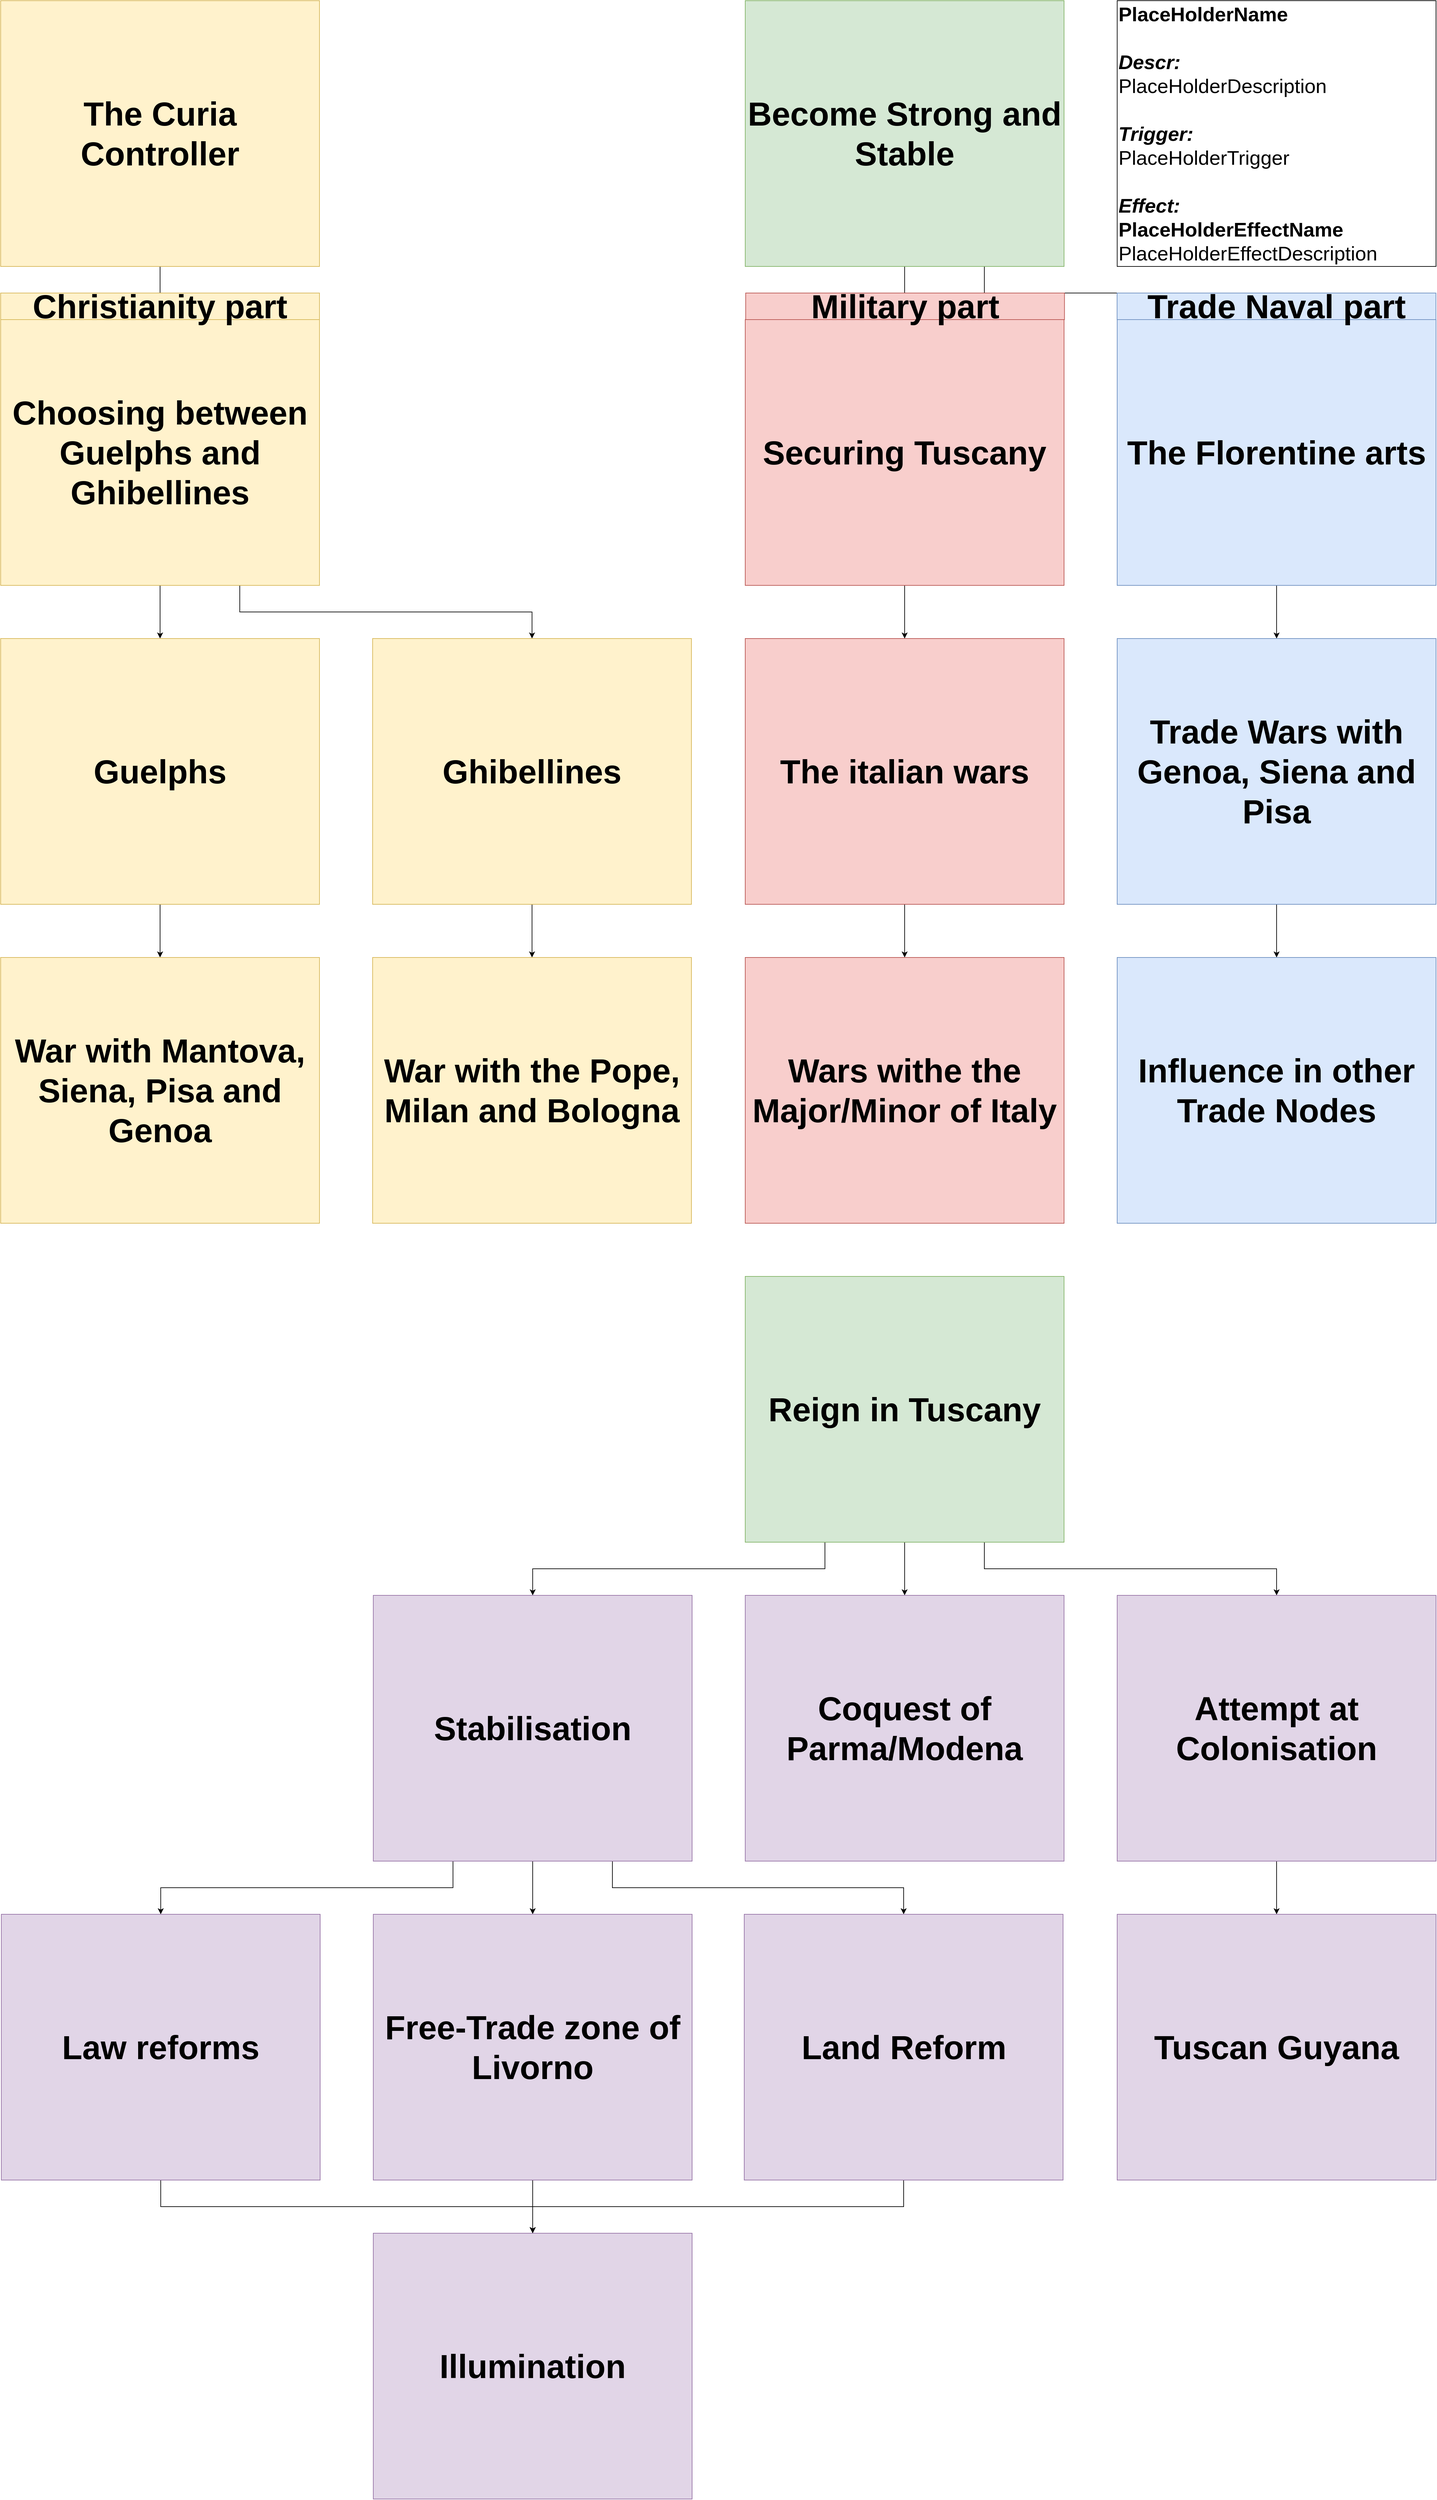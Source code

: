 <mxfile version="12.1.0" type="device" pages="1"><diagram id="kzSDAJDjx9IFy4JvHGh8" name="Page-1"><mxGraphModel dx="3062" dy="802" grid="1" gridSize="10" guides="1" tooltips="1" connect="1" arrows="1" fold="1" page="1" pageScale="1" pageWidth="827" pageHeight="1169" math="0" shadow="0"><root><mxCell id="0"/><mxCell id="1" parent="0"/><mxCell id="H8w2lGQ9oTEMAm62UGJ9-21" style="edgeStyle=orthogonalEdgeStyle;rounded=0;orthogonalLoop=1;jettySize=auto;html=1;exitX=0.5;exitY=1;exitDx=0;exitDy=0;fontSize=50;" parent="1" source="VS-WX2oO7uqrwknDHlsG-1" target="VS-WX2oO7uqrwknDHlsG-5" edge="1"><mxGeometry relative="1" as="geometry"/></mxCell><mxCell id="H8w2lGQ9oTEMAm62UGJ9-22" style="edgeStyle=orthogonalEdgeStyle;rounded=0;orthogonalLoop=1;jettySize=auto;html=1;exitX=0.75;exitY=1;exitDx=0;exitDy=0;fontSize=50;" parent="1" source="VS-WX2oO7uqrwknDHlsG-1" target="VS-WX2oO7uqrwknDHlsG-9" edge="1"><mxGeometry relative="1" as="geometry"/></mxCell><mxCell id="VS-WX2oO7uqrwknDHlsG-1" value="&lt;div style=&quot;font-size: 50px&quot;&gt;Become Strong and Stable&lt;/div&gt;" style="rounded=0;whiteSpace=wrap;html=1;align=center;fontSize=50;fontStyle=1;fillColor=#d5e8d4;strokeColor=#82b366;" parent="1" vertex="1"><mxGeometry x="-479" width="480" height="400" as="geometry"/></mxCell><mxCell id="H8w2lGQ9oTEMAm62UGJ9-13" value="&lt;div style=&quot;font-size: 30px;&quot; align=&quot;left&quot;&gt;&lt;b style=&quot;font-size: 30px;&quot;&gt;PlaceHolderName&lt;/b&gt;&lt;/div&gt;&lt;div style=&quot;font-size: 30px;&quot; align=&quot;left&quot;&gt;&lt;b style=&quot;font-size: 30px;&quot;&gt;&lt;br style=&quot;font-size: 30px;&quot;&gt;&lt;/b&gt;&lt;/div&gt;&lt;div style=&quot;font-size: 30px;&quot; align=&quot;left&quot;&gt;&lt;font style=&quot;font-size: 30px;&quot;&gt;&lt;span style=&quot;font-size: 30px;&quot;&gt;&lt;font style=&quot;font-size: 30px;&quot;&gt;&lt;i style=&quot;font-size: 30px;&quot;&gt;&lt;b style=&quot;font-size: 30px;&quot;&gt;Descr:&lt;/b&gt;&lt;/i&gt;&lt;/font&gt;&lt;/span&gt;&lt;/font&gt;&lt;/div&gt;&lt;div style=&quot;font-size: 30px;&quot; align=&quot;left&quot;&gt;&lt;div align=&quot;left&quot; style=&quot;font-size: 30px;&quot;&gt;PlaceHolderDescription&lt;br style=&quot;font-size: 30px;&quot;&gt;&lt;/div&gt;&lt;div align=&quot;left&quot; style=&quot;font-size: 30px;&quot;&gt;&lt;span style=&quot;font-size: 30px;&quot;&gt;&lt;i style=&quot;font-weight: bold; font-size: 30px;&quot;&gt;&lt;br style=&quot;font-size: 30px;&quot;&gt;&lt;/i&gt;&lt;/span&gt;&lt;/div&gt;&lt;div align=&quot;left&quot; style=&quot;font-size: 30px;&quot;&gt;&lt;span style=&quot;font-size: 30px;&quot;&gt;&lt;i style=&quot;font-weight: bold; font-size: 30px;&quot;&gt;Trigger:&lt;/i&gt;&lt;/span&gt;&lt;br style=&quot;font-size: 30px;&quot;&gt;&lt;/div&gt;&lt;/div&gt;&lt;div style=&quot;font-size: 30px;&quot; align=&quot;left&quot;&gt;PlaceHolderTrigger&lt;br style=&quot;font-size: 30px;&quot;&gt;&lt;/div&gt;&lt;div style=&quot;font-size: 30px;&quot; align=&quot;left&quot;&gt;&lt;br style=&quot;font-size: 30px;&quot;&gt;&lt;/div&gt;&lt;div style=&quot;font-size: 30px;&quot; align=&quot;left&quot;&gt;&lt;font style=&quot;font-size: 30px;&quot;&gt;&lt;font style=&quot;font-size: 30px;&quot;&gt;&lt;b style=&quot;font-size: 30px;&quot;&gt;&lt;i style=&quot;font-size: 30px;&quot;&gt;Effect:&lt;/i&gt;&lt;/b&gt;&lt;/font&gt;&lt;/font&gt;&lt;/div&gt;&lt;div style=&quot;font-size: 30px;&quot; align=&quot;left&quot;&gt;&lt;b style=&quot;font-size: 30px;&quot;&gt;PlaceHolderEffectName&amp;nbsp;&lt;/b&gt;&lt;/div&gt;PlaceHolderEffectDescription" style="rounded=0;whiteSpace=wrap;html=1;align=left;fontSize=30;" parent="1" vertex="1"><mxGeometry x="81" width="480" height="400" as="geometry"/></mxCell><mxCell id="H8w2lGQ9oTEMAm62UGJ9-35" value="" style="edgeStyle=orthogonalEdgeStyle;rounded=0;orthogonalLoop=1;jettySize=auto;html=1;fontSize=50;" parent="1" source="VS-WX2oO7uqrwknDHlsG-9" target="H8w2lGQ9oTEMAm62UGJ9-34" edge="1"><mxGeometry relative="1" as="geometry"/></mxCell><mxCell id="VS-WX2oO7uqrwknDHlsG-9" value="&lt;div style=&quot;font-size: 50px&quot;&gt;&lt;b style=&quot;font-size: 50px&quot;&gt;The Florentine arts&lt;/b&gt;&lt;/div&gt;" style="rounded=0;whiteSpace=wrap;html=1;align=center;fontSize=50;fillColor=#dae8fc;strokeColor=#6c8ebf;" parent="1" vertex="1"><mxGeometry x="81" y="480" width="480" height="400" as="geometry"/></mxCell><mxCell id="H8w2lGQ9oTEMAm62UGJ9-37" value="" style="edgeStyle=orthogonalEdgeStyle;rounded=0;orthogonalLoop=1;jettySize=auto;html=1;fontSize=50;" parent="1" source="H8w2lGQ9oTEMAm62UGJ9-34" target="H8w2lGQ9oTEMAm62UGJ9-36" edge="1"><mxGeometry relative="1" as="geometry"/></mxCell><mxCell id="H8w2lGQ9oTEMAm62UGJ9-34" value="&lt;div style=&quot;font-size: 50px&quot;&gt;&lt;b style=&quot;font-size: 50px&quot;&gt;Trade Wars with Genoa, Siena and Pisa&lt;/b&gt;&lt;/div&gt;" style="rounded=0;whiteSpace=wrap;html=1;align=center;fontSize=50;fillColor=#dae8fc;strokeColor=#6c8ebf;" parent="1" vertex="1"><mxGeometry x="81" y="960" width="480" height="400" as="geometry"/></mxCell><mxCell id="H8w2lGQ9oTEMAm62UGJ9-36" value="&lt;b&gt;Influence in other Trade Nodes&lt;/b&gt;" style="rounded=0;whiteSpace=wrap;html=1;align=center;fontSize=50;fillColor=#dae8fc;strokeColor=#6c8ebf;" parent="1" vertex="1"><mxGeometry x="81" y="1440" width="480" height="400" as="geometry"/></mxCell><mxCell id="w6SWjsJNd_PJqNKlExnE-12" value="" style="edgeStyle=orthogonalEdgeStyle;rounded=0;orthogonalLoop=1;jettySize=auto;html=1;" parent="1" edge="1"><mxGeometry relative="1" as="geometry"><mxPoint x="-1360" y="720.071" as="sourcePoint"/></mxGeometry></mxCell><mxCell id="w6SWjsJNd_PJqNKlExnE-16" value="" style="edgeStyle=orthogonalEdgeStyle;rounded=0;orthogonalLoop=1;jettySize=auto;html=1;" parent="1" edge="1"><mxGeometry relative="1" as="geometry"><mxPoint x="-1360" y="1120.071" as="sourcePoint"/></mxGeometry></mxCell><mxCell id="H8w2lGQ9oTEMAm62UGJ9-26" value="" style="edgeStyle=orthogonalEdgeStyle;rounded=0;orthogonalLoop=1;jettySize=auto;html=1;fontSize=50;" parent="1" source="VS-WX2oO7uqrwknDHlsG-5" target="H8w2lGQ9oTEMAm62UGJ9-25" edge="1"><mxGeometry relative="1" as="geometry"/></mxCell><mxCell id="VS-WX2oO7uqrwknDHlsG-5" value="&lt;div style=&quot;font-size: 50px&quot;&gt;Securing Tuscany&lt;/div&gt;" style="rounded=0;whiteSpace=wrap;html=1;align=center;fontSize=50;fontStyle=1;fillColor=#f8cecc;strokeColor=#b85450;" parent="1" vertex="1"><mxGeometry x="-479" y="480" width="480" height="400" as="geometry"/></mxCell><mxCell id="H8w2lGQ9oTEMAm62UGJ9-39" value="" style="edgeStyle=orthogonalEdgeStyle;rounded=0;orthogonalLoop=1;jettySize=auto;html=1;fontSize=50;" parent="1" source="H8w2lGQ9oTEMAm62UGJ9-25" target="H8w2lGQ9oTEMAm62UGJ9-38" edge="1"><mxGeometry relative="1" as="geometry"/></mxCell><mxCell id="H8w2lGQ9oTEMAm62UGJ9-25" value="&lt;div style=&quot;font-size: 50px&quot;&gt;The italian wars&lt;/div&gt;" style="rounded=0;whiteSpace=wrap;html=1;align=center;fontSize=50;fontStyle=1;fillColor=#f8cecc;strokeColor=#b85450;" parent="1" vertex="1"><mxGeometry x="-479" y="960" width="480" height="400" as="geometry"/></mxCell><mxCell id="H8w2lGQ9oTEMAm62UGJ9-38" value="&lt;div style=&quot;font-size: 50px&quot;&gt;Wars withe the Major/Minor of Italy&lt;/div&gt;" style="rounded=0;whiteSpace=wrap;html=1;align=center;fontSize=50;fontStyle=1;fillColor=#f8cecc;strokeColor=#b85450;" parent="1" vertex="1"><mxGeometry x="-479" y="1440" width="480" height="400" as="geometry"/></mxCell><mxCell id="H8w2lGQ9oTEMAm62UGJ9-46" style="edgeStyle=orthogonalEdgeStyle;rounded=0;orthogonalLoop=1;jettySize=auto;html=1;exitX=0.75;exitY=1;exitDx=0;exitDy=0;fontSize=50;" parent="1" source="H8w2lGQ9oTEMAm62UGJ9-41" target="H8w2lGQ9oTEMAm62UGJ9-43" edge="1"><mxGeometry relative="1" as="geometry"/></mxCell><mxCell id="H8w2lGQ9oTEMAm62UGJ9-50" value="" style="edgeStyle=orthogonalEdgeStyle;rounded=0;orthogonalLoop=1;jettySize=auto;html=1;fontSize=50;" parent="1" source="H8w2lGQ9oTEMAm62UGJ9-41" target="H8w2lGQ9oTEMAm62UGJ9-49" edge="1"><mxGeometry relative="1" as="geometry"/></mxCell><mxCell id="H8w2lGQ9oTEMAm62UGJ9-53" style="edgeStyle=orthogonalEdgeStyle;rounded=0;orthogonalLoop=1;jettySize=auto;html=1;exitX=0.25;exitY=1;exitDx=0;exitDy=0;fontSize=50;" parent="1" source="H8w2lGQ9oTEMAm62UGJ9-41" target="H8w2lGQ9oTEMAm62UGJ9-51" edge="1"><mxGeometry relative="1" as="geometry"/></mxCell><mxCell id="H8w2lGQ9oTEMAm62UGJ9-41" value="Reign in Tuscany" style="rounded=0;whiteSpace=wrap;html=1;align=center;fontSize=50;fontStyle=1;labelBackgroundColor=none;fillColor=#d5e8d4;strokeColor=#82b366;" parent="1" vertex="1"><mxGeometry x="-479" y="1920" width="480" height="400" as="geometry"/></mxCell><mxCell id="H8w2lGQ9oTEMAm62UGJ9-56" style="edgeStyle=orthogonalEdgeStyle;rounded=0;orthogonalLoop=1;jettySize=auto;html=1;exitX=0.75;exitY=1;exitDx=0;exitDy=0;fontSize=50;" parent="1" source="H8w2lGQ9oTEMAm62UGJ9-51" target="H8w2lGQ9oTEMAm62UGJ9-54" edge="1"><mxGeometry relative="1" as="geometry"/></mxCell><mxCell id="H8w2lGQ9oTEMAm62UGJ9-58" value="" style="edgeStyle=orthogonalEdgeStyle;rounded=0;orthogonalLoop=1;jettySize=auto;html=1;fontSize=50;" parent="1" source="H8w2lGQ9oTEMAm62UGJ9-51" target="H8w2lGQ9oTEMAm62UGJ9-57" edge="1"><mxGeometry relative="1" as="geometry"/></mxCell><mxCell id="H8w2lGQ9oTEMAm62UGJ9-62" style="edgeStyle=orthogonalEdgeStyle;rounded=0;orthogonalLoop=1;jettySize=auto;html=1;exitX=0.25;exitY=1;exitDx=0;exitDy=0;fontSize=50;" parent="1" source="H8w2lGQ9oTEMAm62UGJ9-51" target="H8w2lGQ9oTEMAm62UGJ9-60" edge="1"><mxGeometry relative="1" as="geometry"/></mxCell><mxCell id="H8w2lGQ9oTEMAm62UGJ9-51" value="Stabilisation" style="rounded=0;whiteSpace=wrap;html=1;align=center;fontSize=50;fontStyle=1;labelBackgroundColor=none;fillColor=#e1d5e7;strokeColor=#9673a6;" parent="1" vertex="1"><mxGeometry x="-1039" y="2400" width="480" height="400" as="geometry"/></mxCell><mxCell id="H8w2lGQ9oTEMAm62UGJ9-64" value="" style="edgeStyle=orthogonalEdgeStyle;rounded=0;orthogonalLoop=1;jettySize=auto;html=1;fontSize=50;" parent="1" source="H8w2lGQ9oTEMAm62UGJ9-57" target="H8w2lGQ9oTEMAm62UGJ9-63" edge="1"><mxGeometry relative="1" as="geometry"/></mxCell><mxCell id="H8w2lGQ9oTEMAm62UGJ9-57" value="Free-Trade zone of Livorno" style="rounded=0;whiteSpace=wrap;html=1;align=center;fontSize=50;fontStyle=1;labelBackgroundColor=none;fillColor=#e1d5e7;strokeColor=#9673a6;" parent="1" vertex="1"><mxGeometry x="-1039" y="2880" width="480" height="400" as="geometry"/></mxCell><mxCell id="H8w2lGQ9oTEMAm62UGJ9-63" value="Illumination" style="rounded=0;whiteSpace=wrap;html=1;align=center;fontSize=50;fontStyle=1;labelBackgroundColor=none;fillColor=#e1d5e7;strokeColor=#9673a6;" parent="1" vertex="1"><mxGeometry x="-1039" y="3360" width="480" height="400" as="geometry"/></mxCell><mxCell id="H8w2lGQ9oTEMAm62UGJ9-66" style="edgeStyle=orthogonalEdgeStyle;rounded=0;orthogonalLoop=1;jettySize=auto;html=1;exitX=0.5;exitY=1;exitDx=0;exitDy=0;fontSize=50;" parent="1" source="H8w2lGQ9oTEMAm62UGJ9-60" target="H8w2lGQ9oTEMAm62UGJ9-63" edge="1"><mxGeometry relative="1" as="geometry"/></mxCell><mxCell id="H8w2lGQ9oTEMAm62UGJ9-60" value="Law reforms" style="rounded=0;whiteSpace=wrap;html=1;align=center;fontSize=50;fontStyle=1;labelBackgroundColor=none;fillColor=#e1d5e7;strokeColor=#9673a6;" parent="1" vertex="1"><mxGeometry x="-1599" y="2880" width="480" height="400" as="geometry"/></mxCell><mxCell id="H8w2lGQ9oTEMAm62UGJ9-65" style="edgeStyle=orthogonalEdgeStyle;rounded=0;orthogonalLoop=1;jettySize=auto;html=1;exitX=0.5;exitY=1;exitDx=0;exitDy=0;entryX=0.5;entryY=0;entryDx=0;entryDy=0;fontSize=50;" parent="1" source="H8w2lGQ9oTEMAm62UGJ9-54" target="H8w2lGQ9oTEMAm62UGJ9-63" edge="1"><mxGeometry relative="1" as="geometry"/></mxCell><mxCell id="H8w2lGQ9oTEMAm62UGJ9-54" value="Land Reform" style="rounded=0;whiteSpace=wrap;html=1;align=center;fontSize=50;fontStyle=1;labelBackgroundColor=none;fillColor=#e1d5e7;strokeColor=#9673a6;" parent="1" vertex="1"><mxGeometry x="-480.5" y="2880" width="480" height="400" as="geometry"/></mxCell><mxCell id="H8w2lGQ9oTEMAm62UGJ9-49" value="Coquest of Parma/Modena" style="rounded=0;whiteSpace=wrap;html=1;align=center;fontSize=50;fontStyle=1;labelBackgroundColor=none;fillColor=#e1d5e7;strokeColor=#9673a6;" parent="1" vertex="1"><mxGeometry x="-479" y="2400" width="480" height="400" as="geometry"/></mxCell><mxCell id="H8w2lGQ9oTEMAm62UGJ9-48" value="" style="edgeStyle=orthogonalEdgeStyle;rounded=0;orthogonalLoop=1;jettySize=auto;html=1;fontSize=50;" parent="1" source="H8w2lGQ9oTEMAm62UGJ9-43" target="H8w2lGQ9oTEMAm62UGJ9-47" edge="1"><mxGeometry relative="1" as="geometry"/></mxCell><mxCell id="H8w2lGQ9oTEMAm62UGJ9-43" value="Attempt at Colonisation" style="rounded=0;whiteSpace=wrap;html=1;align=center;fontSize=50;fontStyle=1;labelBackgroundColor=none;fillColor=#e1d5e7;strokeColor=#9673a6;" parent="1" vertex="1"><mxGeometry x="81" y="2400" width="480" height="400" as="geometry"/></mxCell><mxCell id="H8w2lGQ9oTEMAm62UGJ9-47" value="Tuscan Guyana" style="rounded=0;whiteSpace=wrap;html=1;align=center;fontSize=50;fontStyle=1;labelBackgroundColor=none;fillColor=#e1d5e7;strokeColor=#9673a6;" parent="1" vertex="1"><mxGeometry x="81" y="2880" width="480" height="400" as="geometry"/></mxCell><mxCell id="1duMbpfqb4n2V9v_ifHp-5" style="edgeStyle=orthogonalEdgeStyle;rounded=0;orthogonalLoop=1;jettySize=auto;html=1;exitX=0.5;exitY=1;exitDx=0;exitDy=0;fontSize=18;" parent="1" source="QzyGDQtAHyH9AOBVf9tL-2" target="QzyGDQtAHyH9AOBVf9tL-3" edge="1"><mxGeometry relative="1" as="geometry"/></mxCell><mxCell id="QzyGDQtAHyH9AOBVf9tL-2" value="The Curia Controller" style="rounded=0;whiteSpace=wrap;html=1;align=center;fontSize=50;fontStyle=1;fillColor=#fff2cc;strokeColor=#d6b656;" parent="1" vertex="1"><mxGeometry x="-1600" width="480" height="400" as="geometry"/></mxCell><mxCell id="H8w2lGQ9oTEMAm62UGJ9-7" value="" style="edgeStyle=orthogonalEdgeStyle;rounded=0;orthogonalLoop=1;jettySize=auto;html=1;" parent="1" source="QzyGDQtAHyH9AOBVf9tL-3" target="H8w2lGQ9oTEMAm62UGJ9-6" edge="1"><mxGeometry relative="1" as="geometry"/></mxCell><mxCell id="H8w2lGQ9oTEMAm62UGJ9-12" style="edgeStyle=orthogonalEdgeStyle;rounded=0;orthogonalLoop=1;jettySize=auto;html=1;exitX=0.75;exitY=1;exitDx=0;exitDy=0;" parent="1" source="QzyGDQtAHyH9AOBVf9tL-3" target="H8w2lGQ9oTEMAm62UGJ9-10" edge="1"><mxGeometry relative="1" as="geometry"/></mxCell><mxCell id="QzyGDQtAHyH9AOBVf9tL-3" value="&lt;div style=&quot;font-size: 50px;&quot;&gt;&lt;/div&gt;&lt;b style=&quot;font-size: 50px;&quot;&gt;Choosing between Guelphs and Ghibellines&lt;/b&gt;&lt;font style=&quot;font-size: 50px;&quot;&gt;&lt;br style=&quot;font-size: 50px;&quot;&gt;&lt;/font&gt;" style="rounded=0;whiteSpace=wrap;html=1;align=center;fontSize=50;fillColor=#fff2cc;strokeColor=#d6b656;" parent="1" vertex="1"><mxGeometry x="-1600" y="480" width="480" height="400" as="geometry"/></mxCell><mxCell id="H8w2lGQ9oTEMAm62UGJ9-28" value="" style="edgeStyle=orthogonalEdgeStyle;rounded=0;orthogonalLoop=1;jettySize=auto;html=1;fontSize=50;" parent="1" source="H8w2lGQ9oTEMAm62UGJ9-10" target="H8w2lGQ9oTEMAm62UGJ9-27" edge="1"><mxGeometry relative="1" as="geometry"/></mxCell><mxCell id="H8w2lGQ9oTEMAm62UGJ9-10" value="&lt;div style=&quot;font-size: 50px;&quot;&gt;&lt;/div&gt;&lt;b style=&quot;font-size: 50px;&quot;&gt;Ghibellines&lt;/b&gt;&lt;font style=&quot;font-size: 50px;&quot;&gt;&lt;br style=&quot;font-size: 50px;&quot;&gt;&lt;/font&gt;" style="rounded=0;whiteSpace=wrap;html=1;align=center;fontSize=50;fillColor=#fff2cc;strokeColor=#d6b656;" parent="1" vertex="1"><mxGeometry x="-1040" y="960" width="480" height="400" as="geometry"/></mxCell><mxCell id="H8w2lGQ9oTEMAm62UGJ9-27" value="&lt;div style=&quot;font-size: 50px&quot;&gt;&lt;/div&gt;&lt;b style=&quot;font-size: 50px&quot;&gt;War with the Pope, Milan and Bologna&lt;/b&gt;&lt;font style=&quot;font-size: 50px&quot;&gt;&lt;br style=&quot;font-size: 50px&quot;&gt;&lt;/font&gt;" style="rounded=0;whiteSpace=wrap;html=1;align=center;fontSize=50;fillColor=#fff2cc;strokeColor=#d6b656;" parent="1" vertex="1"><mxGeometry x="-1040" y="1440" width="480" height="400" as="geometry"/></mxCell><mxCell id="H8w2lGQ9oTEMAm62UGJ9-8" value="&lt;div style=&quot;font-size: 18px&quot;&gt;&lt;/div&gt;&lt;b&gt;Choosing between Guelphs and Ghibellines&lt;/b&gt;&lt;br&gt;&lt;div style=&quot;font-size: 18px&quot;&gt;&lt;br&gt;&lt;/div&gt;&lt;div style=&quot;font-size: 18px&quot;&gt;&lt;font style=&quot;font-size: 18px&quot;&gt;&lt;div&gt;&lt;b&gt;&lt;i&gt;Descr:&lt;/i&gt;&lt;/b&gt;&lt;/div&gt;&lt;div&gt;&lt;b&gt;&lt;i&gt;&lt;br&gt;&lt;/i&gt;&lt;/b&gt;&lt;/div&gt;&lt;/font&gt;&lt;/div&gt;&lt;div style=&quot;font-size: 18px&quot;&gt;&lt;font style=&quot;font-size: 18px&quot;&gt;&lt;b&gt;&lt;i&gt;Trigger:&lt;/i&gt;&lt;/b&gt;&lt;/font&gt;&lt;/div&gt;&lt;div style=&quot;font-size: 18px&quot;&gt;&lt;font style=&quot;font-size: 18px&quot;&gt;&lt;br style=&quot;font-size: 18px&quot;&gt;&lt;/font&gt;&lt;/div&gt;&lt;div style=&quot;font-size: 18px&quot;&gt;&lt;font style=&quot;font-size: 18px&quot;&gt;&lt;br style=&quot;font-size: 18px&quot;&gt;&lt;/font&gt;&lt;/div&gt;&lt;font style=&quot;font-size: 18px&quot;&gt;&lt;b&gt;&lt;i&gt;Effect:&lt;/i&gt;&lt;/b&gt;&lt;br&gt;&lt;/font&gt;" style="rounded=0;whiteSpace=wrap;html=1;align=left;fontSize=18;" parent="1" vertex="1"><mxGeometry x="-1600" y="960" width="480" height="400" as="geometry"/></mxCell><mxCell id="H8w2lGQ9oTEMAm62UGJ9-30" value="" style="edgeStyle=orthogonalEdgeStyle;rounded=0;orthogonalLoop=1;jettySize=auto;html=1;fontSize=50;" parent="1" source="H8w2lGQ9oTEMAm62UGJ9-6" target="H8w2lGQ9oTEMAm62UGJ9-29" edge="1"><mxGeometry relative="1" as="geometry"/></mxCell><mxCell id="H8w2lGQ9oTEMAm62UGJ9-6" value="&lt;div style=&quot;font-size: 50px;&quot;&gt;&lt;/div&gt;&lt;b style=&quot;font-size: 50px;&quot;&gt;Guelphs&lt;/b&gt;&lt;font style=&quot;font-size: 50px;&quot;&gt;&lt;br style=&quot;font-size: 50px;&quot;&gt;&lt;/font&gt;" style="rounded=0;whiteSpace=wrap;html=1;align=center;fontSize=50;fillColor=#fff2cc;strokeColor=#d6b656;" parent="1" vertex="1"><mxGeometry x="-1600" y="960" width="480" height="400" as="geometry"/></mxCell><mxCell id="H8w2lGQ9oTEMAm62UGJ9-29" value="&lt;div style=&quot;font-size: 50px&quot;&gt;&lt;/div&gt;&lt;b style=&quot;font-size: 50px&quot;&gt;War with Mantova, Siena, Pisa and Genoa&lt;/b&gt;&lt;font style=&quot;font-size: 50px&quot;&gt;&lt;br style=&quot;font-size: 50px&quot;&gt;&lt;/font&gt;" style="rounded=0;whiteSpace=wrap;html=1;align=center;fontSize=50;fillColor=#fff2cc;strokeColor=#d6b656;" parent="1" vertex="1"><mxGeometry x="-1600" y="1440" width="480" height="400" as="geometry"/></mxCell><mxCell id="h8s-hCxMcf2PMTDbwtCN-22" value="" style="edgeStyle=orthogonalEdgeStyle;orthogonalLoop=1;jettySize=auto;html=1;fontSize=18;rounded=0;" parent="1" edge="1"><mxGeometry relative="1" as="geometry"><mxPoint x="-800" y="4240" as="sourcePoint"/></mxGeometry></mxCell><mxCell id="pOcKHhp5z3aQKjzIjfKb-4" value="Christianity part" style="text;html=1;strokeColor=#d6b656;fillColor=#fff2cc;align=center;verticalAlign=middle;whiteSpace=wrap;rounded=0;fontSize=50;fontStyle=1" parent="1" vertex="1"><mxGeometry x="-1600" y="440" width="480" height="40" as="geometry"/></mxCell><mxCell id="pOcKHhp5z3aQKjzIjfKb-5" value="Military part" style="text;html=1;strokeColor=#b85450;fillColor=#f8cecc;align=center;verticalAlign=middle;whiteSpace=wrap;rounded=0;fontSize=50;fontStyle=1" parent="1" vertex="1"><mxGeometry x="-478.333" y="440" width="480" height="40" as="geometry"/></mxCell><mxCell id="pOcKHhp5z3aQKjzIjfKb-6" value="Trade Naval part" style="text;html=1;strokeColor=#6c8ebf;fillColor=#dae8fc;align=center;verticalAlign=middle;whiteSpace=wrap;rounded=0;fontSize=50;fontStyle=1" parent="1" vertex="1"><mxGeometry x="80.833" y="440" width="480" height="40" as="geometry"/></mxCell></root></mxGraphModel></diagram></mxfile>
